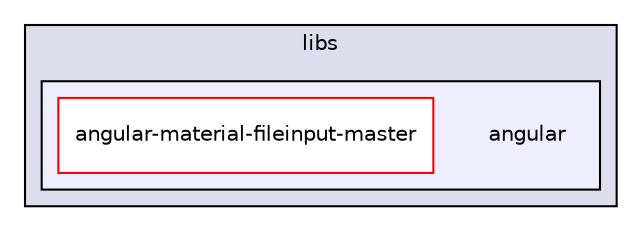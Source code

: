 digraph "libs/angular" {
  compound=true
  node [ fontsize="10", fontname="Helvetica"];
  edge [ labelfontsize="10", labelfontname="Helvetica"];
  subgraph clusterdir_6719ab1f1f7655efc2fa43f7eb574fd1 {
    graph [ bgcolor="#ddddee", pencolor="black", label="libs" fontname="Helvetica", fontsize="10", URL="dir_6719ab1f1f7655efc2fa43f7eb574fd1.html"]
  subgraph clusterdir_f1c7788e701f5d642bb7ddc950ca56a5 {
    graph [ bgcolor="#eeeeff", pencolor="black", label="" URL="dir_f1c7788e701f5d642bb7ddc950ca56a5.html"];
    dir_f1c7788e701f5d642bb7ddc950ca56a5 [shape=plaintext label="angular"];
    dir_e61747bd0128d8a782c36ae884c5dd16 [shape=box label="angular-material-fileinput-master" color="red" fillcolor="white" style="filled" URL="dir_e61747bd0128d8a782c36ae884c5dd16.html"];
  }
  }
}
